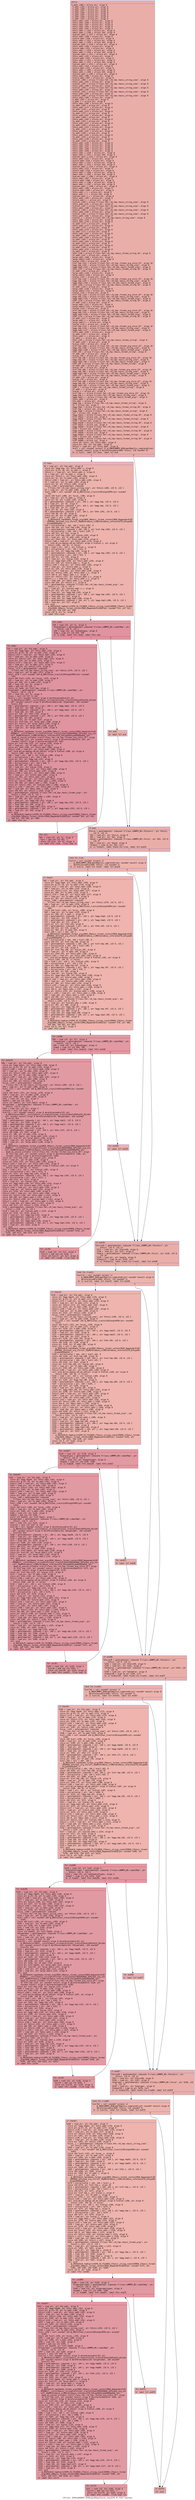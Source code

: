 digraph "CFG for '_ZN9LAMMPS_NS8LabelMap10write_dataEP8_IO_FILE' function" {
	label="CFG for '_ZN9LAMMPS_NS8LabelMap10write_dataEP8_IO_FILE' function";

	Node0x55bfca0dfd20 [shape=record,color="#3d50c3ff", style=filled, fillcolor="#d0473d70" fontname="Courier",label="{entry:\l|  %.addr.i360 = alloca ptr, align 8\l  %.addr.i359 = alloca ptr, align 8\l  %.addr.i358 = alloca ptr, align 8\l  %.addr.i357 = alloca ptr, align 8\l  %.addr.i356 = alloca ptr, align 8\l  %.addr.i355 = alloca ptr, align 8\l  %.addr.i354 = alloca ptr, align 8\l  %.addr.i353 = alloca ptr, align 8\l  %this.addr.i351 = alloca ptr, align 8\l  %this.addr.i349 = alloca ptr, align 8\l  %this.addr.i347 = alloca ptr, align 8\l  %this.addr.i345 = alloca ptr, align 8\l  %this.addr.i343 = alloca ptr, align 8\l  %this.addr.i.i335 = alloca ptr, align 8\l  %desc.addr.i.i336 = alloca i64, align 8\l  %values.addr.i.i337 = alloca ptr, align 8\l  %this.addr.i338 = alloca ptr, align 8\l  %store.addr.i339 = alloca ptr, align 8\l  %this.addr.i.i327 = alloca ptr, align 8\l  %desc.addr.i.i328 = alloca i64, align 8\l  %values.addr.i.i329 = alloca ptr, align 8\l  %this.addr.i330 = alloca ptr, align 8\l  %store.addr.i331 = alloca ptr, align 8\l  %this.addr.i.i319 = alloca ptr, align 8\l  %desc.addr.i.i320 = alloca i64, align 8\l  %values.addr.i.i321 = alloca ptr, align 8\l  %this.addr.i322 = alloca ptr, align 8\l  %store.addr.i323 = alloca ptr, align 8\l  %this.addr.i.i311 = alloca ptr, align 8\l  %desc.addr.i.i312 = alloca i64, align 8\l  %values.addr.i.i313 = alloca ptr, align 8\l  %this.addr.i314 = alloca ptr, align 8\l  %store.addr.i315 = alloca ptr, align 8\l  %this.addr.i.i303 = alloca ptr, align 8\l  %desc.addr.i.i304 = alloca i64, align 8\l  %values.addr.i.i305 = alloca ptr, align 8\l  %this.addr.i306 = alloca ptr, align 8\l  %store.addr.i307 = alloca ptr, align 8\l  %retval.i300 = alloca %\"class.fmt::v9_lmp::basic_string_view\", align 8\l  %this.addr.i301 = alloca ptr, align 8\l  %retval.i297 = alloca %\"class.fmt::v9_lmp::basic_string_view\", align 8\l  %this.addr.i298 = alloca ptr, align 8\l  %retval.i294 = alloca %\"class.fmt::v9_lmp::basic_string_view\", align 8\l  %this.addr.i295 = alloca ptr, align 8\l  %retval.i291 = alloca %\"class.fmt::v9_lmp::basic_string_view\", align 8\l  %this.addr.i292 = alloca ptr, align 8\l  %retval.i288 = alloca %\"class.fmt::v9_lmp::basic_string_view\", align 8\l  %this.addr.i289 = alloca ptr, align 8\l  %.addr.i287 = alloca ptr, align 8\l  %.addr.i = alloca ptr, align 8\l  %this.addr.i282 = alloca ptr, align 8\l  %s.addr.i283 = alloca ptr, align 8\l  %this.addr.i277 = alloca ptr, align 8\l  %s.addr.i278 = alloca ptr, align 8\l  %this.addr.i272 = alloca ptr, align 8\l  %s.addr.i273 = alloca ptr, align 8\l  %this.addr.i267 = alloca ptr, align 8\l  %s.addr.i268 = alloca ptr, align 8\l  %this.addr.i262 = alloca ptr, align 8\l  %s.addr.i263 = alloca ptr, align 8\l  %this.addr.i257 = alloca ptr, align 8\l  %s.addr.i258 = alloca ptr, align 8\l  %this.addr.i252 = alloca ptr, align 8\l  %s.addr.i253 = alloca ptr, align 8\l  %this.addr.i247 = alloca ptr, align 8\l  %s.addr.i248 = alloca ptr, align 8\l  %this.addr.i242 = alloca ptr, align 8\l  %s.addr.i243 = alloca ptr, align 8\l  %this.addr.i238 = alloca ptr, align 8\l  %s.addr.i239 = alloca ptr, align 8\l  %this.addr.i236 = alloca ptr, align 8\l  %this.addr.i234 = alloca ptr, align 8\l  %this.addr.i232 = alloca ptr, align 8\l  %this.addr.i230 = alloca ptr, align 8\l  %this.addr.i228 = alloca ptr, align 8\l  %this.addr.i.i220 = alloca ptr, align 8\l  %desc.addr.i.i221 = alloca i64, align 8\l  %values.addr.i.i222 = alloca ptr, align 8\l  %this.addr.i223 = alloca ptr, align 8\l  %store.addr.i224 = alloca ptr, align 8\l  %this.addr.i.i212 = alloca ptr, align 8\l  %desc.addr.i.i213 = alloca i64, align 8\l  %values.addr.i.i214 = alloca ptr, align 8\l  %this.addr.i215 = alloca ptr, align 8\l  %store.addr.i216 = alloca ptr, align 8\l  %this.addr.i.i204 = alloca ptr, align 8\l  %desc.addr.i.i205 = alloca i64, align 8\l  %values.addr.i.i206 = alloca ptr, align 8\l  %this.addr.i207 = alloca ptr, align 8\l  %store.addr.i208 = alloca ptr, align 8\l  %this.addr.i.i196 = alloca ptr, align 8\l  %desc.addr.i.i197 = alloca i64, align 8\l  %values.addr.i.i198 = alloca ptr, align 8\l  %this.addr.i199 = alloca ptr, align 8\l  %store.addr.i200 = alloca ptr, align 8\l  %this.addr.i.i = alloca ptr, align 8\l  %desc.addr.i.i = alloca i64, align 8\l  %values.addr.i.i = alloca ptr, align 8\l  %this.addr.i193 = alloca ptr, align 8\l  %store.addr.i = alloca ptr, align 8\l  %retval.i190 = alloca %\"class.fmt::v9_lmp::basic_string_view\", align 8\l  %this.addr.i191 = alloca ptr, align 8\l  %retval.i187 = alloca %\"class.fmt::v9_lmp::basic_string_view\", align 8\l  %this.addr.i188 = alloca ptr, align 8\l  %retval.i184 = alloca %\"class.fmt::v9_lmp::basic_string_view\", align 8\l  %this.addr.i185 = alloca ptr, align 8\l  %retval.i181 = alloca %\"class.fmt::v9_lmp::basic_string_view\", align 8\l  %this.addr.i182 = alloca ptr, align 8\l  %retval.i = alloca %\"class.fmt::v9_lmp::basic_string_view\", align 8\l  %this.addr.i179 = alloca ptr, align 8\l  %this.addr.i176 = alloca ptr, align 8\l  %s.addr.i177 = alloca ptr, align 8\l  %this.addr.i173 = alloca ptr, align 8\l  %s.addr.i174 = alloca ptr, align 8\l  %this.addr.i170 = alloca ptr, align 8\l  %s.addr.i171 = alloca ptr, align 8\l  %this.addr.i167 = alloca ptr, align 8\l  %s.addr.i168 = alloca ptr, align 8\l  %this.addr.i164 = alloca ptr, align 8\l  %s.addr.i165 = alloca ptr, align 8\l  %this.addr.i161 = alloca ptr, align 8\l  %s.addr.i162 = alloca ptr, align 8\l  %this.addr.i158 = alloca ptr, align 8\l  %s.addr.i159 = alloca ptr, align 8\l  %this.addr.i155 = alloca ptr, align 8\l  %s.addr.i156 = alloca ptr, align 8\l  %fmt.i146 = alloca %\"class.fmt::v9_lmp::basic_format_string.10\", align 8\l  %f.addr.i147 = alloca ptr, align 8\l  %args.addr.i148 = alloca ptr, align 8\l  %args.addr2.i149 = alloca ptr, align 8\l  %vargs.i150 = alloca ptr, align 8\l  %ref.tmp.i151 = alloca %\"class.fmt::v9_lmp::format_arg_store.25\", align 16\l  %agg.tmp.i152 = alloca %\"class.fmt::v9_lmp::basic_string_view\", align 8\l  %agg.tmp3.i153 = alloca %\"class.fmt::v9_lmp::basic_format_args\", align 8\l  %fmt.i137 = alloca %\"class.fmt::v9_lmp::basic_format_string.10\", align 8\l  %f.addr.i138 = alloca ptr, align 8\l  %args.addr.i139 = alloca ptr, align 8\l  %args.addr2.i140 = alloca ptr, align 8\l  %vargs.i141 = alloca ptr, align 8\l  %ref.tmp.i142 = alloca %\"class.fmt::v9_lmp::format_arg_store.25\", align 16\l  %agg.tmp.i143 = alloca %\"class.fmt::v9_lmp::basic_string_view\", align 8\l  %agg.tmp3.i144 = alloca %\"class.fmt::v9_lmp::basic_format_args\", align 8\l  %fmt.i128 = alloca %\"class.fmt::v9_lmp::basic_format_string.10\", align 8\l  %f.addr.i129 = alloca ptr, align 8\l  %args.addr.i130 = alloca ptr, align 8\l  %args.addr2.i131 = alloca ptr, align 8\l  %vargs.i132 = alloca ptr, align 8\l  %ref.tmp.i133 = alloca %\"class.fmt::v9_lmp::format_arg_store.25\", align 16\l  %agg.tmp.i134 = alloca %\"class.fmt::v9_lmp::basic_string_view\", align 8\l  %agg.tmp3.i135 = alloca %\"class.fmt::v9_lmp::basic_format_args\", align 8\l  %fmt.i119 = alloca %\"class.fmt::v9_lmp::basic_format_string.10\", align 8\l  %f.addr.i120 = alloca ptr, align 8\l  %args.addr.i121 = alloca ptr, align 8\l  %args.addr2.i122 = alloca ptr, align 8\l  %vargs.i123 = alloca ptr, align 8\l  %ref.tmp.i124 = alloca %\"class.fmt::v9_lmp::format_arg_store.25\", align 16\l  %agg.tmp.i125 = alloca %\"class.fmt::v9_lmp::basic_string_view\", align 8\l  %agg.tmp3.i126 = alloca %\"class.fmt::v9_lmp::basic_format_args\", align 8\l  %fmt.i112 = alloca %\"class.fmt::v9_lmp::basic_format_string.10\", align 8\l  %f.addr.i113 = alloca ptr, align 8\l  %args.addr.i = alloca ptr, align 8\l  %args.addr2.i = alloca ptr, align 8\l  %vargs.i114 = alloca ptr, align 8\l  %ref.tmp.i115 = alloca %\"class.fmt::v9_lmp::format_arg_store.25\", align 16\l  %agg.tmp.i116 = alloca %\"class.fmt::v9_lmp::basic_string_view\", align 8\l  %agg.tmp3.i117 = alloca %\"class.fmt::v9_lmp::basic_format_args\", align 8\l  %this.addr.i109 = alloca ptr, align 8\l  %s.addr.i110 = alloca ptr, align 8\l  %this.addr.i = alloca ptr, align 8\l  %s.addr.i = alloca ptr, align 8\l  %fmt.i101 = alloca %\"class.fmt::v9_lmp::basic_format_string\", align 8\l  %f.addr.i102 = alloca ptr, align 8\l  %vargs.i103 = alloca ptr, align 8\l  %ref.tmp.i104 = alloca %\"class.fmt::v9_lmp::format_arg_store.23\", align 16\l  %agg.tmp.i105 = alloca %\"class.fmt::v9_lmp::basic_string_view\", align 8\l  %agg.tmp3.i106 = alloca %\"class.fmt::v9_lmp::basic_format_args\", align 8\l  %fmt.i93 = alloca %\"class.fmt::v9_lmp::basic_format_string\", align 8\l  %f.addr.i94 = alloca ptr, align 8\l  %vargs.i95 = alloca ptr, align 8\l  %ref.tmp.i96 = alloca %\"class.fmt::v9_lmp::format_arg_store.23\", align 16\l  %agg.tmp.i97 = alloca %\"class.fmt::v9_lmp::basic_string_view\", align 8\l  %agg.tmp3.i98 = alloca %\"class.fmt::v9_lmp::basic_format_args\", align 8\l  %fmt.i85 = alloca %\"class.fmt::v9_lmp::basic_format_string\", align 8\l  %f.addr.i86 = alloca ptr, align 8\l  %vargs.i87 = alloca ptr, align 8\l  %ref.tmp.i88 = alloca %\"class.fmt::v9_lmp::format_arg_store.23\", align 16\l  %agg.tmp.i89 = alloca %\"class.fmt::v9_lmp::basic_string_view\", align 8\l  %agg.tmp3.i90 = alloca %\"class.fmt::v9_lmp::basic_format_args\", align 8\l  %fmt.i77 = alloca %\"class.fmt::v9_lmp::basic_format_string\", align 8\l  %f.addr.i78 = alloca ptr, align 8\l  %vargs.i79 = alloca ptr, align 8\l  %ref.tmp.i80 = alloca %\"class.fmt::v9_lmp::format_arg_store.23\", align 16\l  %agg.tmp.i81 = alloca %\"class.fmt::v9_lmp::basic_string_view\", align 8\l  %agg.tmp3.i82 = alloca %\"class.fmt::v9_lmp::basic_format_args\", align 8\l  %fmt.i = alloca %\"class.fmt::v9_lmp::basic_format_string\", align 8\l  %f.addr.i = alloca ptr, align 8\l  %vargs.i = alloca ptr, align 8\l  %ref.tmp.i = alloca %\"class.fmt::v9_lmp::format_arg_store.23\", align 16\l  %agg.tmp.i = alloca %\"class.fmt::v9_lmp::basic_string_view\", align 8\l  %agg.tmp3.i = alloca %\"class.fmt::v9_lmp::basic_format_args\", align 8\l  %this.addr = alloca ptr, align 8\l  %fp.addr = alloca ptr, align 8\l  %agg.tmp = alloca %\"class.fmt::v9_lmp::basic_format_string\", align 8\l  %i = alloca i32, align 4\l  %agg.tmp2 = alloca %\"class.fmt::v9_lmp::basic_format_string.10\", align 8\l  %ref.tmp = alloca i32, align 4\l  %agg.tmp6 = alloca %\"class.fmt::v9_lmp::basic_format_string\", align 8\l  %i7 = alloca i32, align 4\l  %agg.tmp11 = alloca %\"class.fmt::v9_lmp::basic_format_string.10\", align 8\l  %ref.tmp12 = alloca i32, align 4\l  %agg.tmp25 = alloca %\"class.fmt::v9_lmp::basic_format_string\", align 8\l  %i26 = alloca i32, align 4\l  %agg.tmp30 = alloca %\"class.fmt::v9_lmp::basic_format_string.10\", align 8\l  %ref.tmp31 = alloca i32, align 4\l  %agg.tmp44 = alloca %\"class.fmt::v9_lmp::basic_format_string\", align 8\l  %i45 = alloca i32, align 4\l  %agg.tmp49 = alloca %\"class.fmt::v9_lmp::basic_format_string.10\", align 8\l  %ref.tmp50 = alloca i32, align 4\l  %agg.tmp63 = alloca %\"class.fmt::v9_lmp::basic_format_string\", align 8\l  %i64 = alloca i32, align 4\l  %agg.tmp68 = alloca %\"class.fmt::v9_lmp::basic_format_string.10\", align 8\l  %ref.tmp69 = alloca i32, align 4\l  store ptr %this, ptr %this.addr, align 8\l  store ptr %fp, ptr %fp.addr, align 8\l  %this1 = load ptr, ptr %this.addr, align 8\l  %call = call noundef zeroext i1 @_ZNK9LAMMPS_NS8LabelMap11is_completeEi(ptr\l... noundef nonnull align 8 dereferenceable(648) %this1, i32 noundef 0)\l  br i1 %call, label %if.then, label %if.end\l|{<s0>T|<s1>F}}"];
	Node0x55bfca0dfd20:s0 -> Node0x55bfca0eb110[tooltip="entry -> if.then\nProbability 50.00%" ];
	Node0x55bfca0dfd20:s1 -> Node0x55bfca0eb160[tooltip="entry -> if.end\nProbability 50.00%" ];
	Node0x55bfca0eb110 [shape=record,color="#3d50c3ff", style=filled, fillcolor="#d6524470" fontname="Courier",label="{if.then:\l|  %0 = load ptr, ptr %fp.addr, align 8\l  store ptr %agg.tmp, ptr %this.addr.i, align 8\l  store ptr @.str.18, ptr %s.addr.i, align 8\l  %this1.i = load ptr, ptr %this.addr.i, align 8\l  %1 = load ptr, ptr %s.addr.i, align 8\l  store ptr %this1.i, ptr %this.addr.i282, align 8\l  store ptr %1, ptr %s.addr.i283, align 8\l  %this1.i284 = load ptr, ptr %this.addr.i282, align 8\l  %2 = load ptr, ptr %s.addr.i283, align 8\l  store ptr %2, ptr %this1.i284, align 8\l  %size_.i285 = getelementptr inbounds\l... %\"class.fmt::v9_lmp::basic_string_view\", ptr %this1.i284, i32 0, i32 1\l  %3 = load ptr, ptr %s.addr.i283, align 8\l  %call.i286 = call noundef i64 @_ZNSt11char_traitsIcE6lengthEPKc(ptr noundef\l... %3)\l  store i64 %call.i286, ptr %size_.i285, align 8\l  %4 = load ptr, ptr %s.addr.i, align 8\l  store ptr %4, ptr %.addr.i287, align 8\l  %5 = getelementptr inbounds \{ ptr, i64 \}, ptr %agg.tmp, i32 0, i32 0\l  %6 = load ptr, ptr %5, align 8\l  %7 = getelementptr inbounds \{ ptr, i64 \}, ptr %agg.tmp, i32 0, i32 1\l  %8 = load i64, ptr %7, align 8\l  store ptr %6, ptr %fmt.i101, align 8\l  %9 = getelementptr inbounds \{ ptr, i64 \}, ptr %fmt.i101, i32 0, i32 1\l  store i64 %8, ptr %9, align 8\l  store ptr %0, ptr %f.addr.i102, align 8\l  %call.i107 = call \{ i64, i64 \}\l... @_ZN3fmt6v9_lmp16make_format_argsINS0_20basic_format_contextINS0_8appenderEcEE\l...JEEENS0_16format_arg_storeIT_JDpNSt9remove_cvINSt16remove_referenceIT0_E4typeEE\l...4typeEEEEDpOS9_()\l  %10 = extractvalue \{ i64, i64 \} %call.i107, 0\l  store i64 %10, ptr %ref.tmp.i104, align 16\l  %11 = getelementptr inbounds \{ i64, i64 \}, ptr %ref.tmp.i104, i32 0, i32 1\l  %12 = extractvalue \{ i64, i64 \} %call.i107, 1\l  store i64 %12, ptr %11, align 8\l  store ptr %ref.tmp.i104, ptr %vargs.i103, align 8\l  %13 = load ptr, ptr %f.addr.i102, align 8\l  store ptr %fmt.i101, ptr %this.addr.i179, align 8\l  %this1.i180 = load ptr, ptr %this.addr.i179, align 8\l  call void @llvm.memcpy.p0.p0.i64(ptr align 8 %retval.i, ptr align 8\l... %this1.i180, i64 16, i1 false)\l  %14 = load \{ ptr, i64 \}, ptr %retval.i, align 8\l  %15 = extractvalue \{ ptr, i64 \} %14, 0\l  store ptr %15, ptr %agg.tmp.i105, align 8\l  %16 = getelementptr inbounds \{ ptr, i64 \}, ptr %agg.tmp.i105, i32 0, i32 1\l  %17 = extractvalue \{ ptr, i64 \} %14, 1\l  store i64 %17, ptr %16, align 8\l  %18 = load ptr, ptr %vargs.i103, align 8\l  store ptr %agg.tmp3.i106, ptr %this.addr.i193, align 8\l  store ptr %18, ptr %store.addr.i, align 8\l  %this1.i194 = load ptr, ptr %this.addr.i193, align 8\l  %19 = load ptr, ptr %store.addr.i, align 8\l  store ptr %19, ptr %this.addr.i236, align 8\l  %this1.i237 = load ptr, ptr %this.addr.i236, align 8\l  store ptr %this1.i194, ptr %this.addr.i.i, align 8\l  store i64 0, ptr %desc.addr.i.i, align 8\l  store ptr %this1.i237, ptr %values.addr.i.i, align 8\l  %this1.i.i = load ptr, ptr %this.addr.i.i, align 8\l  %20 = load i64, ptr %desc.addr.i.i, align 8\l  store i64 %20, ptr %this1.i.i, align 8\l  %21 = getelementptr inbounds %\"class.fmt::v9_lmp::basic_format_args\", ptr\l... %this1.i.i, i32 0, i32 1\l  %22 = load ptr, ptr %values.addr.i.i, align 8\l  store ptr %22, ptr %21, align 8\l  %23 = load ptr, ptr %agg.tmp.i105, align 8\l  %24 = getelementptr inbounds \{ ptr, i64 \}, ptr %agg.tmp.i105, i32 0, i32 1\l  %25 = load i64, ptr %24, align 8\l  %26 = load i64, ptr %agg.tmp3.i106, align 8\l  %27 = getelementptr inbounds \{ i64, ptr \}, ptr %agg.tmp3.i106, i32 0, i32 1\l  %28 = load ptr, ptr %27, align 8\l  call void\l... @_ZN3fmt6v9_lmp6vprintEP8_IO_FILENS0_17basic_string_viewIcEENS0_17basic_format\l..._argsINS0_20basic_format_contextINS0_8appenderEcEEEE(ptr noundef %13, ptr %23,\l... i64 %25, i64 %26, ptr %28)\l  store i32 0, ptr %i, align 4\l  br label %for.cond\l}"];
	Node0x55bfca0eb110 -> Node0x55bfca0edd30[tooltip="if.then -> for.cond\nProbability 100.00%" ];
	Node0x55bfca0edd30 [shape=record,color="#b70d28ff", style=filled, fillcolor="#b70d2870" fontname="Courier",label="{for.cond:\l|  %29 = load i32, ptr %i, align 4\l  %natomtypes = getelementptr inbounds %\"class.LAMMPS_NS::LabelMap\", ptr\l... %this1, i32 0, i32 1\l  %30 = load i32, ptr %natomtypes, align 8\l  %cmp = icmp slt i32 %29, %30\l  br i1 %cmp, label %for.body, label %for.end\l|{<s0>T|<s1>F}}"];
	Node0x55bfca0edd30:s0 -> Node0x55bfca0edfe0[tooltip="for.cond -> for.body\nProbability 96.88%" ];
	Node0x55bfca0edd30:s1 -> Node0x55bfca0ee060[tooltip="for.cond -> for.end\nProbability 3.12%" ];
	Node0x55bfca0edfe0 [shape=record,color="#b70d28ff", style=filled, fillcolor="#b70d2870" fontname="Courier",label="{for.body:\l|  %31 = load ptr, ptr %fp.addr, align 8\l  store ptr %agg.tmp2, ptr %this.addr.i155, align 8\l  store ptr @.str.19, ptr %s.addr.i156, align 8\l  %this1.i157 = load ptr, ptr %this.addr.i155, align 8\l  %32 = load ptr, ptr %s.addr.i156, align 8\l  store ptr %this1.i157, ptr %this.addr.i272, align 8\l  store ptr %32, ptr %s.addr.i273, align 8\l  %this1.i274 = load ptr, ptr %this.addr.i272, align 8\l  %33 = load ptr, ptr %s.addr.i273, align 8\l  store ptr %33, ptr %this1.i274, align 8\l  %size_.i275 = getelementptr inbounds\l... %\"class.fmt::v9_lmp::basic_string_view\", ptr %this1.i274, i32 0, i32 1\l  %34 = load ptr, ptr %s.addr.i273, align 8\l  %call.i276 = call noundef i64 @_ZNSt11char_traitsIcE6lengthEPKc(ptr noundef\l... %34)\l  store i64 %call.i276, ptr %size_.i275, align 8\l  %35 = load ptr, ptr %s.addr.i156, align 8\l  store ptr %35, ptr %.addr.i357, align 8\l  %36 = load i32, ptr %i, align 4\l  %add = add nsw i32 %36, 1\l  store i32 %add, ptr %ref.tmp, align 4\l  %typelabel = getelementptr inbounds %\"class.LAMMPS_NS::LabelMap\", ptr\l... %this1, i32 0, i32 6\l  %37 = load i32, ptr %i, align 4\l  %conv = sext i32 %37 to i64\l  %call3 = call noundef nonnull align 8 dereferenceable(32) ptr\l... @_ZNSt6vectorINSt7__cxx1112basic_stringIcSt11char_traitsIcESaIcEEESaIS5_EEixEm\l...(ptr noundef nonnull align 8 dereferenceable(24) %typelabel, i64 noundef\l... %conv) #14\l  %38 = getelementptr inbounds \{ ptr, i64 \}, ptr %agg.tmp2, i32 0, i32 0\l  %39 = load ptr, ptr %38, align 8\l  %40 = getelementptr inbounds \{ ptr, i64 \}, ptr %agg.tmp2, i32 0, i32 1\l  %41 = load i64, ptr %40, align 8\l  store ptr %39, ptr %fmt.i146, align 8\l  %42 = getelementptr inbounds \{ ptr, i64 \}, ptr %fmt.i146, i32 0, i32 1\l  store i64 %41, ptr %42, align 8\l  store ptr %31, ptr %f.addr.i147, align 8\l  store ptr %ref.tmp, ptr %args.addr.i148, align 8\l  store ptr %call3, ptr %args.addr2.i149, align 8\l  %43 = load ptr, ptr %args.addr.i148, align 8\l  %44 = load ptr, ptr %args.addr2.i149, align 8\l  call void\l... @_ZN3fmt6v9_lmp16make_format_argsINS0_20basic_format_contextINS0_8appenderEcEE\l...JRiRNSt7__cxx1112basic_stringIcSt11char_traitsIcESaIcEEEEEENS0_16format_arg_sto\l...reIT_JDpNSt9remove_cvINSt16remove_referenceIT0_E4typeEE4typeEEEEDpOSH_(ptr\l... dead_on_unwind writable sret(%\"class.fmt::v9_lmp::format_arg_store.25\") align\l... 16 %ref.tmp.i151, ptr noundef nonnull align 4 dereferenceable(4) %43, ptr\l... noundef nonnull align 8 dereferenceable(32) %44)\l  store ptr %ref.tmp.i151, ptr %vargs.i150, align 8\l  %45 = load ptr, ptr %f.addr.i147, align 8\l  store ptr %fmt.i146, ptr %this.addr.i289, align 8\l  %this1.i290 = load ptr, ptr %this.addr.i289, align 8\l  call void @llvm.memcpy.p0.p0.i64(ptr align 8 %retval.i288, ptr align 8\l... %this1.i290, i64 16, i1 false)\l  %46 = load \{ ptr, i64 \}, ptr %retval.i288, align 8\l  %47 = extractvalue \{ ptr, i64 \} %46, 0\l  store ptr %47, ptr %agg.tmp.i152, align 8\l  %48 = getelementptr inbounds \{ ptr, i64 \}, ptr %agg.tmp.i152, i32 0, i32 1\l  %49 = extractvalue \{ ptr, i64 \} %46, 1\l  store i64 %49, ptr %48, align 8\l  %50 = load ptr, ptr %vargs.i150, align 8\l  store ptr %agg.tmp3.i153, ptr %this.addr.i306, align 8\l  store ptr %50, ptr %store.addr.i307, align 8\l  %this1.i308 = load ptr, ptr %this.addr.i306, align 8\l  %51 = load ptr, ptr %store.addr.i307, align 8\l  store ptr %51, ptr %this.addr.i351, align 8\l  %this1.i352 = load ptr, ptr %this.addr.i351, align 8\l  store ptr %this1.i308, ptr %this.addr.i.i303, align 8\l  store i64 209, ptr %desc.addr.i.i304, align 8\l  store ptr %this1.i352, ptr %values.addr.i.i305, align 8\l  %this1.i.i310 = load ptr, ptr %this.addr.i.i303, align 8\l  %52 = load i64, ptr %desc.addr.i.i304, align 8\l  store i64 %52, ptr %this1.i.i310, align 8\l  %53 = getelementptr inbounds %\"class.fmt::v9_lmp::basic_format_args\", ptr\l... %this1.i.i310, i32 0, i32 1\l  %54 = load ptr, ptr %values.addr.i.i305, align 8\l  store ptr %54, ptr %53, align 8\l  %55 = load ptr, ptr %agg.tmp.i152, align 8\l  %56 = getelementptr inbounds \{ ptr, i64 \}, ptr %agg.tmp.i152, i32 0, i32 1\l  %57 = load i64, ptr %56, align 8\l  %58 = load i64, ptr %agg.tmp3.i153, align 8\l  %59 = getelementptr inbounds \{ i64, ptr \}, ptr %agg.tmp3.i153, i32 0, i32 1\l  %60 = load ptr, ptr %59, align 8\l  call void\l... @_ZN3fmt6v9_lmp6vprintEP8_IO_FILENS0_17basic_string_viewIcEENS0_17basic_format\l..._argsINS0_20basic_format_contextINS0_8appenderEcEEEE(ptr noundef %45, ptr %55,\l... i64 %57, i64 %58, ptr %60)\l  br label %for.inc\l}"];
	Node0x55bfca0edfe0 -> Node0x55bfca0f1820[tooltip="for.body -> for.inc\nProbability 100.00%" ];
	Node0x55bfca0f1820 [shape=record,color="#b70d28ff", style=filled, fillcolor="#b70d2870" fontname="Courier",label="{for.inc:\l|  %61 = load i32, ptr %i, align 4\l  %inc = add nsw i32 %61, 1\l  store i32 %inc, ptr %i, align 4\l  br label %for.cond, !llvm.loop !6\l}"];
	Node0x55bfca0f1820 -> Node0x55bfca0edd30[tooltip="for.inc -> for.cond\nProbability 100.00%" ];
	Node0x55bfca0ee060 [shape=record,color="#3d50c3ff", style=filled, fillcolor="#d6524470" fontname="Courier",label="{for.end:\l|  br label %if.end\l}"];
	Node0x55bfca0ee060 -> Node0x55bfca0eb160[tooltip="for.end -> if.end\nProbability 100.00%" ];
	Node0x55bfca0eb160 [shape=record,color="#3d50c3ff", style=filled, fillcolor="#d0473d70" fontname="Courier",label="{if.end:\l|  %force = getelementptr inbounds %\"class.LAMMPS_NS::Pointers\", ptr %this1,\l... i32 0, i32 11\l  %62 = load ptr, ptr %force, align 8\l  %63 = load ptr, ptr %62, align 8\l  %bond = getelementptr inbounds %\"class.LAMMPS_NS::Force\", ptr %63, i32 0,\l... i32 27\l  %64 = load ptr, ptr %bond, align 8\l  %tobool = icmp ne ptr %64, null\l  br i1 %tobool, label %land.lhs.true, label %if.end19\l|{<s0>T|<s1>F}}"];
	Node0x55bfca0eb160:s0 -> Node0x55bfca01d040[tooltip="if.end -> land.lhs.true\nProbability 62.50%" ];
	Node0x55bfca0eb160:s1 -> Node0x55bfca01d090[tooltip="if.end -> if.end19\nProbability 37.50%" ];
	Node0x55bfca01d040 [shape=record,color="#3d50c3ff", style=filled, fillcolor="#d6524470" fontname="Courier",label="{land.lhs.true:\l|  %call4 = call noundef zeroext i1\l... @_ZNK9LAMMPS_NS8LabelMap11is_completeEi(ptr noundef nonnull align 8\l... dereferenceable(648) %this1, i32 noundef 1)\l  br i1 %call4, label %if.then5, label %if.end19\l|{<s0>T|<s1>F}}"];
	Node0x55bfca01d040:s0 -> Node0x55bfca01d370[tooltip="land.lhs.true -> if.then5\nProbability 50.00%" ];
	Node0x55bfca01d040:s1 -> Node0x55bfca01d090[tooltip="land.lhs.true -> if.end19\nProbability 50.00%" ];
	Node0x55bfca01d370 [shape=record,color="#3d50c3ff", style=filled, fillcolor="#d8564670" fontname="Courier",label="{if.then5:\l|  %65 = load ptr, ptr %fp.addr, align 8\l  store ptr %agg.tmp6, ptr %this.addr.i109, align 8\l  store ptr @.str.20, ptr %s.addr.i110, align 8\l  %this1.i111 = load ptr, ptr %this.addr.i109, align 8\l  %66 = load ptr, ptr %s.addr.i110, align 8\l  store ptr %this1.i111, ptr %this.addr.i277, align 8\l  store ptr %66, ptr %s.addr.i278, align 8\l  %this1.i279 = load ptr, ptr %this.addr.i277, align 8\l  %67 = load ptr, ptr %s.addr.i278, align 8\l  store ptr %67, ptr %this1.i279, align 8\l  %size_.i280 = getelementptr inbounds\l... %\"class.fmt::v9_lmp::basic_string_view\", ptr %this1.i279, i32 0, i32 1\l  %68 = load ptr, ptr %s.addr.i278, align 8\l  %call.i281 = call noundef i64 @_ZNSt11char_traitsIcE6lengthEPKc(ptr noundef\l... %68)\l  store i64 %call.i281, ptr %size_.i280, align 8\l  %69 = load ptr, ptr %s.addr.i110, align 8\l  store ptr %69, ptr %.addr.i, align 8\l  %70 = getelementptr inbounds \{ ptr, i64 \}, ptr %agg.tmp6, i32 0, i32 0\l  %71 = load ptr, ptr %70, align 8\l  %72 = getelementptr inbounds \{ ptr, i64 \}, ptr %agg.tmp6, i32 0, i32 1\l  %73 = load i64, ptr %72, align 8\l  store ptr %71, ptr %fmt.i93, align 8\l  %74 = getelementptr inbounds \{ ptr, i64 \}, ptr %fmt.i93, i32 0, i32 1\l  store i64 %73, ptr %74, align 8\l  store ptr %65, ptr %f.addr.i94, align 8\l  %call.i99 = call \{ i64, i64 \}\l... @_ZN3fmt6v9_lmp16make_format_argsINS0_20basic_format_contextINS0_8appenderEcEE\l...JEEENS0_16format_arg_storeIT_JDpNSt9remove_cvINSt16remove_referenceIT0_E4typeEE\l...4typeEEEEDpOS9_()\l  %75 = extractvalue \{ i64, i64 \} %call.i99, 0\l  store i64 %75, ptr %ref.tmp.i96, align 16\l  %76 = getelementptr inbounds \{ i64, i64 \}, ptr %ref.tmp.i96, i32 0, i32 1\l  %77 = extractvalue \{ i64, i64 \} %call.i99, 1\l  store i64 %77, ptr %76, align 8\l  store ptr %ref.tmp.i96, ptr %vargs.i95, align 8\l  %78 = load ptr, ptr %f.addr.i94, align 8\l  store ptr %fmt.i93, ptr %this.addr.i182, align 8\l  %this1.i183 = load ptr, ptr %this.addr.i182, align 8\l  call void @llvm.memcpy.p0.p0.i64(ptr align 8 %retval.i181, ptr align 8\l... %this1.i183, i64 16, i1 false)\l  %79 = load \{ ptr, i64 \}, ptr %retval.i181, align 8\l  %80 = extractvalue \{ ptr, i64 \} %79, 0\l  store ptr %80, ptr %agg.tmp.i97, align 8\l  %81 = getelementptr inbounds \{ ptr, i64 \}, ptr %agg.tmp.i97, i32 0, i32 1\l  %82 = extractvalue \{ ptr, i64 \} %79, 1\l  store i64 %82, ptr %81, align 8\l  %83 = load ptr, ptr %vargs.i95, align 8\l  store ptr %agg.tmp3.i98, ptr %this.addr.i199, align 8\l  store ptr %83, ptr %store.addr.i200, align 8\l  %this1.i201 = load ptr, ptr %this.addr.i199, align 8\l  %84 = load ptr, ptr %store.addr.i200, align 8\l  store ptr %84, ptr %this.addr.i234, align 8\l  %this1.i235 = load ptr, ptr %this.addr.i234, align 8\l  store ptr %this1.i201, ptr %this.addr.i.i196, align 8\l  store i64 0, ptr %desc.addr.i.i197, align 8\l  store ptr %this1.i235, ptr %values.addr.i.i198, align 8\l  %this1.i.i203 = load ptr, ptr %this.addr.i.i196, align 8\l  %85 = load i64, ptr %desc.addr.i.i197, align 8\l  store i64 %85, ptr %this1.i.i203, align 8\l  %86 = getelementptr inbounds %\"class.fmt::v9_lmp::basic_format_args\", ptr\l... %this1.i.i203, i32 0, i32 1\l  %87 = load ptr, ptr %values.addr.i.i198, align 8\l  store ptr %87, ptr %86, align 8\l  %88 = load ptr, ptr %agg.tmp.i97, align 8\l  %89 = getelementptr inbounds \{ ptr, i64 \}, ptr %agg.tmp.i97, i32 0, i32 1\l  %90 = load i64, ptr %89, align 8\l  %91 = load i64, ptr %agg.tmp3.i98, align 8\l  %92 = getelementptr inbounds \{ i64, ptr \}, ptr %agg.tmp3.i98, i32 0, i32 1\l  %93 = load ptr, ptr %92, align 8\l  call void\l... @_ZN3fmt6v9_lmp6vprintEP8_IO_FILENS0_17basic_string_viewIcEENS0_17basic_format\l..._argsINS0_20basic_format_contextINS0_8appenderEcEEEE(ptr noundef %78, ptr %88,\l... i64 %90, i64 %91, ptr %93)\l  store i32 0, ptr %i7, align 4\l  br label %for.cond8\l}"];
	Node0x55bfca01d370 -> Node0x55bfca0f5540[tooltip="if.then5 -> for.cond8\nProbability 100.00%" ];
	Node0x55bfca0f5540 [shape=record,color="#b70d28ff", style=filled, fillcolor="#bb1b2c70" fontname="Courier",label="{for.cond8:\l|  %94 = load i32, ptr %i7, align 4\l  %nbondtypes = getelementptr inbounds %\"class.LAMMPS_NS::LabelMap\", ptr\l... %this1, i32 0, i32 2\l  %95 = load i32, ptr %nbondtypes, align 4\l  %cmp9 = icmp slt i32 %94, %95\l  br i1 %cmp9, label %for.body10, label %for.end18\l|{<s0>T|<s1>F}}"];
	Node0x55bfca0f5540:s0 -> Node0x55bfca0efda0[tooltip="for.cond8 -> for.body10\nProbability 96.88%" ];
	Node0x55bfca0f5540:s1 -> Node0x55bfca0efe20[tooltip="for.cond8 -> for.end18\nProbability 3.12%" ];
	Node0x55bfca0efda0 [shape=record,color="#b70d28ff", style=filled, fillcolor="#bb1b2c70" fontname="Courier",label="{for.body10:\l|  %96 = load ptr, ptr %fp.addr, align 8\l  store ptr %agg.tmp11, ptr %this.addr.i158, align 8\l  store ptr @.str.19, ptr %s.addr.i159, align 8\l  %this1.i160 = load ptr, ptr %this.addr.i158, align 8\l  %97 = load ptr, ptr %s.addr.i159, align 8\l  store ptr %this1.i160, ptr %this.addr.i267, align 8\l  store ptr %97, ptr %s.addr.i268, align 8\l  %this1.i269 = load ptr, ptr %this.addr.i267, align 8\l  %98 = load ptr, ptr %s.addr.i268, align 8\l  store ptr %98, ptr %this1.i269, align 8\l  %size_.i270 = getelementptr inbounds\l... %\"class.fmt::v9_lmp::basic_string_view\", ptr %this1.i269, i32 0, i32 1\l  %99 = load ptr, ptr %s.addr.i268, align 8\l  %call.i271 = call noundef i64 @_ZNSt11char_traitsIcE6lengthEPKc(ptr noundef\l... %99)\l  store i64 %call.i271, ptr %size_.i270, align 8\l  %100 = load ptr, ptr %s.addr.i159, align 8\l  store ptr %100, ptr %.addr.i356, align 8\l  %101 = load i32, ptr %i7, align 4\l  %add13 = add nsw i32 %101, 1\l  store i32 %add13, ptr %ref.tmp12, align 4\l  %btypelabel = getelementptr inbounds %\"class.LAMMPS_NS::LabelMap\", ptr\l... %this1, i32 0, i32 7\l  %102 = load i32, ptr %i7, align 4\l  %conv14 = sext i32 %102 to i64\l  %call15 = call noundef nonnull align 8 dereferenceable(32) ptr\l... @_ZNSt6vectorINSt7__cxx1112basic_stringIcSt11char_traitsIcESaIcEEESaIS5_EEixEm\l...(ptr noundef nonnull align 8 dereferenceable(24) %btypelabel, i64 noundef\l... %conv14) #14\l  %103 = getelementptr inbounds \{ ptr, i64 \}, ptr %agg.tmp11, i32 0, i32 0\l  %104 = load ptr, ptr %103, align 8\l  %105 = getelementptr inbounds \{ ptr, i64 \}, ptr %agg.tmp11, i32 0, i32 1\l  %106 = load i64, ptr %105, align 8\l  store ptr %104, ptr %fmt.i137, align 8\l  %107 = getelementptr inbounds \{ ptr, i64 \}, ptr %fmt.i137, i32 0, i32 1\l  store i64 %106, ptr %107, align 8\l  store ptr %96, ptr %f.addr.i138, align 8\l  store ptr %ref.tmp12, ptr %args.addr.i139, align 8\l  store ptr %call15, ptr %args.addr2.i140, align 8\l  %108 = load ptr, ptr %args.addr.i139, align 8\l  %109 = load ptr, ptr %args.addr2.i140, align 8\l  call void\l... @_ZN3fmt6v9_lmp16make_format_argsINS0_20basic_format_contextINS0_8appenderEcEE\l...JRiRNSt7__cxx1112basic_stringIcSt11char_traitsIcESaIcEEEEEENS0_16format_arg_sto\l...reIT_JDpNSt9remove_cvINSt16remove_referenceIT0_E4typeEE4typeEEEEDpOSH_(ptr\l... dead_on_unwind writable sret(%\"class.fmt::v9_lmp::format_arg_store.25\") align\l... 16 %ref.tmp.i142, ptr noundef nonnull align 4 dereferenceable(4) %108, ptr\l... noundef nonnull align 8 dereferenceable(32) %109)\l  store ptr %ref.tmp.i142, ptr %vargs.i141, align 8\l  %110 = load ptr, ptr %f.addr.i138, align 8\l  store ptr %fmt.i137, ptr %this.addr.i292, align 8\l  %this1.i293 = load ptr, ptr %this.addr.i292, align 8\l  call void @llvm.memcpy.p0.p0.i64(ptr align 8 %retval.i291, ptr align 8\l... %this1.i293, i64 16, i1 false)\l  %111 = load \{ ptr, i64 \}, ptr %retval.i291, align 8\l  %112 = extractvalue \{ ptr, i64 \} %111, 0\l  store ptr %112, ptr %agg.tmp.i143, align 8\l  %113 = getelementptr inbounds \{ ptr, i64 \}, ptr %agg.tmp.i143, i32 0, i32 1\l  %114 = extractvalue \{ ptr, i64 \} %111, 1\l  store i64 %114, ptr %113, align 8\l  %115 = load ptr, ptr %vargs.i141, align 8\l  store ptr %agg.tmp3.i144, ptr %this.addr.i314, align 8\l  store ptr %115, ptr %store.addr.i315, align 8\l  %this1.i316 = load ptr, ptr %this.addr.i314, align 8\l  %116 = load ptr, ptr %store.addr.i315, align 8\l  store ptr %116, ptr %this.addr.i349, align 8\l  %this1.i350 = load ptr, ptr %this.addr.i349, align 8\l  store ptr %this1.i316, ptr %this.addr.i.i311, align 8\l  store i64 209, ptr %desc.addr.i.i312, align 8\l  store ptr %this1.i350, ptr %values.addr.i.i313, align 8\l  %this1.i.i318 = load ptr, ptr %this.addr.i.i311, align 8\l  %117 = load i64, ptr %desc.addr.i.i312, align 8\l  store i64 %117, ptr %this1.i.i318, align 8\l  %118 = getelementptr inbounds %\"class.fmt::v9_lmp::basic_format_args\", ptr\l... %this1.i.i318, i32 0, i32 1\l  %119 = load ptr, ptr %values.addr.i.i313, align 8\l  store ptr %119, ptr %118, align 8\l  %120 = load ptr, ptr %agg.tmp.i143, align 8\l  %121 = getelementptr inbounds \{ ptr, i64 \}, ptr %agg.tmp.i143, i32 0, i32 1\l  %122 = load i64, ptr %121, align 8\l  %123 = load i64, ptr %agg.tmp3.i144, align 8\l  %124 = getelementptr inbounds \{ i64, ptr \}, ptr %agg.tmp3.i144, i32 0, i32 1\l  %125 = load ptr, ptr %124, align 8\l  call void\l... @_ZN3fmt6v9_lmp6vprintEP8_IO_FILENS0_17basic_string_viewIcEENS0_17basic_format\l..._argsINS0_20basic_format_contextINS0_8appenderEcEEEE(ptr noundef %110, ptr\l... %120, i64 %122, i64 %123, ptr %125)\l  br label %for.inc16\l}"];
	Node0x55bfca0efda0 -> Node0x55bfca0f8fc0[tooltip="for.body10 -> for.inc16\nProbability 100.00%" ];
	Node0x55bfca0f8fc0 [shape=record,color="#b70d28ff", style=filled, fillcolor="#bb1b2c70" fontname="Courier",label="{for.inc16:\l|  %126 = load i32, ptr %i7, align 4\l  %inc17 = add nsw i32 %126, 1\l  store i32 %inc17, ptr %i7, align 4\l  br label %for.cond8, !llvm.loop !8\l}"];
	Node0x55bfca0f8fc0 -> Node0x55bfca0f5540[tooltip="for.inc16 -> for.cond8\nProbability 100.00%" ];
	Node0x55bfca0efe20 [shape=record,color="#3d50c3ff", style=filled, fillcolor="#d8564670" fontname="Courier",label="{for.end18:\l|  br label %if.end19\l}"];
	Node0x55bfca0efe20 -> Node0x55bfca01d090[tooltip="for.end18 -> if.end19\nProbability 100.00%" ];
	Node0x55bfca01d090 [shape=record,color="#3d50c3ff", style=filled, fillcolor="#d0473d70" fontname="Courier",label="{if.end19:\l|  %force20 = getelementptr inbounds %\"class.LAMMPS_NS::Pointers\", ptr\l... %this1, i32 0, i32 11\l  %127 = load ptr, ptr %force20, align 8\l  %128 = load ptr, ptr %127, align 8\l  %angle = getelementptr inbounds %\"class.LAMMPS_NS::Force\", ptr %128, i32 0,\l... i32 29\l  %129 = load ptr, ptr %angle, align 8\l  %tobool21 = icmp ne ptr %129, null\l  br i1 %tobool21, label %land.lhs.true22, label %if.end38\l|{<s0>T|<s1>F}}"];
	Node0x55bfca01d090:s0 -> Node0x55bfca0f9720[tooltip="if.end19 -> land.lhs.true22\nProbability 62.50%" ];
	Node0x55bfca01d090:s1 -> Node0x55bfca0f97a0[tooltip="if.end19 -> if.end38\nProbability 37.50%" ];
	Node0x55bfca0f9720 [shape=record,color="#3d50c3ff", style=filled, fillcolor="#d6524470" fontname="Courier",label="{land.lhs.true22:\l|  %call23 = call noundef zeroext i1\l... @_ZNK9LAMMPS_NS8LabelMap11is_completeEi(ptr noundef nonnull align 8\l... dereferenceable(648) %this1, i32 noundef 2)\l  br i1 %call23, label %if.then24, label %if.end38\l|{<s0>T|<s1>F}}"];
	Node0x55bfca0f9720:s0 -> Node0x55bfca0f9a80[tooltip="land.lhs.true22 -> if.then24\nProbability 50.00%" ];
	Node0x55bfca0f9720:s1 -> Node0x55bfca0f97a0[tooltip="land.lhs.true22 -> if.end38\nProbability 50.00%" ];
	Node0x55bfca0f9a80 [shape=record,color="#3d50c3ff", style=filled, fillcolor="#d8564670" fontname="Courier",label="{if.then24:\l|  %130 = load ptr, ptr %fp.addr, align 8\l  store ptr %agg.tmp25, ptr %this.addr.i170, align 8\l  store ptr @.str.21, ptr %s.addr.i171, align 8\l  %this1.i172 = load ptr, ptr %this.addr.i170, align 8\l  %131 = load ptr, ptr %s.addr.i171, align 8\l  store ptr %this1.i172, ptr %this.addr.i247, align 8\l  store ptr %131, ptr %s.addr.i248, align 8\l  %this1.i249 = load ptr, ptr %this.addr.i247, align 8\l  %132 = load ptr, ptr %s.addr.i248, align 8\l  store ptr %132, ptr %this1.i249, align 8\l  %size_.i250 = getelementptr inbounds\l... %\"class.fmt::v9_lmp::basic_string_view\", ptr %this1.i249, i32 0, i32 1\l  %133 = load ptr, ptr %s.addr.i248, align 8\l  %call.i251 = call noundef i64 @_ZNSt11char_traitsIcE6lengthEPKc(ptr noundef\l... %133)\l  store i64 %call.i251, ptr %size_.i250, align 8\l  %134 = load ptr, ptr %s.addr.i171, align 8\l  store ptr %134, ptr %.addr.i358, align 8\l  %135 = getelementptr inbounds \{ ptr, i64 \}, ptr %agg.tmp25, i32 0, i32 0\l  %136 = load ptr, ptr %135, align 8\l  %137 = getelementptr inbounds \{ ptr, i64 \}, ptr %agg.tmp25, i32 0, i32 1\l  %138 = load i64, ptr %137, align 8\l  store ptr %136, ptr %fmt.i85, align 8\l  %139 = getelementptr inbounds \{ ptr, i64 \}, ptr %fmt.i85, i32 0, i32 1\l  store i64 %138, ptr %139, align 8\l  store ptr %130, ptr %f.addr.i86, align 8\l  %call.i91 = call \{ i64, i64 \}\l... @_ZN3fmt6v9_lmp16make_format_argsINS0_20basic_format_contextINS0_8appenderEcEE\l...JEEENS0_16format_arg_storeIT_JDpNSt9remove_cvINSt16remove_referenceIT0_E4typeEE\l...4typeEEEEDpOS9_()\l  %140 = extractvalue \{ i64, i64 \} %call.i91, 0\l  store i64 %140, ptr %ref.tmp.i88, align 16\l  %141 = getelementptr inbounds \{ i64, i64 \}, ptr %ref.tmp.i88, i32 0, i32 1\l  %142 = extractvalue \{ i64, i64 \} %call.i91, 1\l  store i64 %142, ptr %141, align 8\l  store ptr %ref.tmp.i88, ptr %vargs.i87, align 8\l  %143 = load ptr, ptr %f.addr.i86, align 8\l  store ptr %fmt.i85, ptr %this.addr.i185, align 8\l  %this1.i186 = load ptr, ptr %this.addr.i185, align 8\l  call void @llvm.memcpy.p0.p0.i64(ptr align 8 %retval.i184, ptr align 8\l... %this1.i186, i64 16, i1 false)\l  %144 = load \{ ptr, i64 \}, ptr %retval.i184, align 8\l  %145 = extractvalue \{ ptr, i64 \} %144, 0\l  store ptr %145, ptr %agg.tmp.i89, align 8\l  %146 = getelementptr inbounds \{ ptr, i64 \}, ptr %agg.tmp.i89, i32 0, i32 1\l  %147 = extractvalue \{ ptr, i64 \} %144, 1\l  store i64 %147, ptr %146, align 8\l  %148 = load ptr, ptr %vargs.i87, align 8\l  store ptr %agg.tmp3.i90, ptr %this.addr.i207, align 8\l  store ptr %148, ptr %store.addr.i208, align 8\l  %this1.i209 = load ptr, ptr %this.addr.i207, align 8\l  %149 = load ptr, ptr %store.addr.i208, align 8\l  store ptr %149, ptr %this.addr.i232, align 8\l  %this1.i233 = load ptr, ptr %this.addr.i232, align 8\l  store ptr %this1.i209, ptr %this.addr.i.i204, align 8\l  store i64 0, ptr %desc.addr.i.i205, align 8\l  store ptr %this1.i233, ptr %values.addr.i.i206, align 8\l  %this1.i.i211 = load ptr, ptr %this.addr.i.i204, align 8\l  %150 = load i64, ptr %desc.addr.i.i205, align 8\l  store i64 %150, ptr %this1.i.i211, align 8\l  %151 = getelementptr inbounds %\"class.fmt::v9_lmp::basic_format_args\", ptr\l... %this1.i.i211, i32 0, i32 1\l  %152 = load ptr, ptr %values.addr.i.i206, align 8\l  store ptr %152, ptr %151, align 8\l  %153 = load ptr, ptr %agg.tmp.i89, align 8\l  %154 = getelementptr inbounds \{ ptr, i64 \}, ptr %agg.tmp.i89, i32 0, i32 1\l  %155 = load i64, ptr %154, align 8\l  %156 = load i64, ptr %agg.tmp3.i90, align 8\l  %157 = getelementptr inbounds \{ i64, ptr \}, ptr %agg.tmp3.i90, i32 0, i32 1\l  %158 = load ptr, ptr %157, align 8\l  call void\l... @_ZN3fmt6v9_lmp6vprintEP8_IO_FILENS0_17basic_string_viewIcEENS0_17basic_format\l..._argsINS0_20basic_format_contextINS0_8appenderEcEEEE(ptr noundef %143, ptr\l... %153, i64 %155, i64 %156, ptr %158)\l  store i32 0, ptr %i26, align 4\l  br label %for.cond27\l}"];
	Node0x55bfca0f9a80 -> Node0x55bfca0fc740[tooltip="if.then24 -> for.cond27\nProbability 100.00%" ];
	Node0x55bfca0fc740 [shape=record,color="#b70d28ff", style=filled, fillcolor="#bb1b2c70" fontname="Courier",label="{for.cond27:\l|  %159 = load i32, ptr %i26, align 4\l  %nangletypes = getelementptr inbounds %\"class.LAMMPS_NS::LabelMap\", ptr\l... %this1, i32 0, i32 3\l  %160 = load i32, ptr %nangletypes, align 8\l  %cmp28 = icmp slt i32 %159, %160\l  br i1 %cmp28, label %for.body29, label %for.end37\l|{<s0>T|<s1>F}}"];
	Node0x55bfca0fc740:s0 -> Node0x55bfca0fc9c0[tooltip="for.cond27 -> for.body29\nProbability 96.88%" ];
	Node0x55bfca0fc740:s1 -> Node0x55bfca0fca40[tooltip="for.cond27 -> for.end37\nProbability 3.12%" ];
	Node0x55bfca0fc9c0 [shape=record,color="#b70d28ff", style=filled, fillcolor="#bb1b2c70" fontname="Courier",label="{for.body29:\l|  %161 = load ptr, ptr %fp.addr, align 8\l  store ptr %agg.tmp30, ptr %this.addr.i161, align 8\l  store ptr @.str.19, ptr %s.addr.i162, align 8\l  %this1.i163 = load ptr, ptr %this.addr.i161, align 8\l  %162 = load ptr, ptr %s.addr.i162, align 8\l  store ptr %this1.i163, ptr %this.addr.i262, align 8\l  store ptr %162, ptr %s.addr.i263, align 8\l  %this1.i264 = load ptr, ptr %this.addr.i262, align 8\l  %163 = load ptr, ptr %s.addr.i263, align 8\l  store ptr %163, ptr %this1.i264, align 8\l  %size_.i265 = getelementptr inbounds\l... %\"class.fmt::v9_lmp::basic_string_view\", ptr %this1.i264, i32 0, i32 1\l  %164 = load ptr, ptr %s.addr.i263, align 8\l  %call.i266 = call noundef i64 @_ZNSt11char_traitsIcE6lengthEPKc(ptr noundef\l... %164)\l  store i64 %call.i266, ptr %size_.i265, align 8\l  %165 = load ptr, ptr %s.addr.i162, align 8\l  store ptr %165, ptr %.addr.i355, align 8\l  %166 = load i32, ptr %i26, align 4\l  %add32 = add nsw i32 %166, 1\l  store i32 %add32, ptr %ref.tmp31, align 4\l  %atypelabel = getelementptr inbounds %\"class.LAMMPS_NS::LabelMap\", ptr\l... %this1, i32 0, i32 8\l  %167 = load i32, ptr %i26, align 4\l  %conv33 = sext i32 %167 to i64\l  %call34 = call noundef nonnull align 8 dereferenceable(32) ptr\l... @_ZNSt6vectorINSt7__cxx1112basic_stringIcSt11char_traitsIcESaIcEEESaIS5_EEixEm\l...(ptr noundef nonnull align 8 dereferenceable(24) %atypelabel, i64 noundef\l... %conv33) #14\l  %168 = getelementptr inbounds \{ ptr, i64 \}, ptr %agg.tmp30, i32 0, i32 0\l  %169 = load ptr, ptr %168, align 8\l  %170 = getelementptr inbounds \{ ptr, i64 \}, ptr %agg.tmp30, i32 0, i32 1\l  %171 = load i64, ptr %170, align 8\l  store ptr %169, ptr %fmt.i128, align 8\l  %172 = getelementptr inbounds \{ ptr, i64 \}, ptr %fmt.i128, i32 0, i32 1\l  store i64 %171, ptr %172, align 8\l  store ptr %161, ptr %f.addr.i129, align 8\l  store ptr %ref.tmp31, ptr %args.addr.i130, align 8\l  store ptr %call34, ptr %args.addr2.i131, align 8\l  %173 = load ptr, ptr %args.addr.i130, align 8\l  %174 = load ptr, ptr %args.addr2.i131, align 8\l  call void\l... @_ZN3fmt6v9_lmp16make_format_argsINS0_20basic_format_contextINS0_8appenderEcEE\l...JRiRNSt7__cxx1112basic_stringIcSt11char_traitsIcESaIcEEEEEENS0_16format_arg_sto\l...reIT_JDpNSt9remove_cvINSt16remove_referenceIT0_E4typeEE4typeEEEEDpOSH_(ptr\l... dead_on_unwind writable sret(%\"class.fmt::v9_lmp::format_arg_store.25\") align\l... 16 %ref.tmp.i133, ptr noundef nonnull align 4 dereferenceable(4) %173, ptr\l... noundef nonnull align 8 dereferenceable(32) %174)\l  store ptr %ref.tmp.i133, ptr %vargs.i132, align 8\l  %175 = load ptr, ptr %f.addr.i129, align 8\l  store ptr %fmt.i128, ptr %this.addr.i295, align 8\l  %this1.i296 = load ptr, ptr %this.addr.i295, align 8\l  call void @llvm.memcpy.p0.p0.i64(ptr align 8 %retval.i294, ptr align 8\l... %this1.i296, i64 16, i1 false)\l  %176 = load \{ ptr, i64 \}, ptr %retval.i294, align 8\l  %177 = extractvalue \{ ptr, i64 \} %176, 0\l  store ptr %177, ptr %agg.tmp.i134, align 8\l  %178 = getelementptr inbounds \{ ptr, i64 \}, ptr %agg.tmp.i134, i32 0, i32 1\l  %179 = extractvalue \{ ptr, i64 \} %176, 1\l  store i64 %179, ptr %178, align 8\l  %180 = load ptr, ptr %vargs.i132, align 8\l  store ptr %agg.tmp3.i135, ptr %this.addr.i322, align 8\l  store ptr %180, ptr %store.addr.i323, align 8\l  %this1.i324 = load ptr, ptr %this.addr.i322, align 8\l  %181 = load ptr, ptr %store.addr.i323, align 8\l  store ptr %181, ptr %this.addr.i347, align 8\l  %this1.i348 = load ptr, ptr %this.addr.i347, align 8\l  store ptr %this1.i324, ptr %this.addr.i.i319, align 8\l  store i64 209, ptr %desc.addr.i.i320, align 8\l  store ptr %this1.i348, ptr %values.addr.i.i321, align 8\l  %this1.i.i326 = load ptr, ptr %this.addr.i.i319, align 8\l  %182 = load i64, ptr %desc.addr.i.i320, align 8\l  store i64 %182, ptr %this1.i.i326, align 8\l  %183 = getelementptr inbounds %\"class.fmt::v9_lmp::basic_format_args\", ptr\l... %this1.i.i326, i32 0, i32 1\l  %184 = load ptr, ptr %values.addr.i.i321, align 8\l  store ptr %184, ptr %183, align 8\l  %185 = load ptr, ptr %agg.tmp.i134, align 8\l  %186 = getelementptr inbounds \{ ptr, i64 \}, ptr %agg.tmp.i134, i32 0, i32 1\l  %187 = load i64, ptr %186, align 8\l  %188 = load i64, ptr %agg.tmp3.i135, align 8\l  %189 = getelementptr inbounds \{ i64, ptr \}, ptr %agg.tmp3.i135, i32 0, i32 1\l  %190 = load ptr, ptr %189, align 8\l  call void\l... @_ZN3fmt6v9_lmp6vprintEP8_IO_FILENS0_17basic_string_viewIcEENS0_17basic_format\l..._argsINS0_20basic_format_contextINS0_8appenderEcEEEE(ptr noundef %175, ptr\l... %185, i64 %187, i64 %188, ptr %190)\l  br label %for.inc35\l}"];
	Node0x55bfca0fc9c0 -> Node0x55bfca0ff9c0[tooltip="for.body29 -> for.inc35\nProbability 100.00%" ];
	Node0x55bfca0ff9c0 [shape=record,color="#b70d28ff", style=filled, fillcolor="#bb1b2c70" fontname="Courier",label="{for.inc35:\l|  %191 = load i32, ptr %i26, align 4\l  %inc36 = add nsw i32 %191, 1\l  store i32 %inc36, ptr %i26, align 4\l  br label %for.cond27, !llvm.loop !9\l}"];
	Node0x55bfca0ff9c0 -> Node0x55bfca0fc740[tooltip="for.inc35 -> for.cond27\nProbability 100.00%" ];
	Node0x55bfca0fca40 [shape=record,color="#3d50c3ff", style=filled, fillcolor="#d8564670" fontname="Courier",label="{for.end37:\l|  br label %if.end38\l}"];
	Node0x55bfca0fca40 -> Node0x55bfca0f97a0[tooltip="for.end37 -> if.end38\nProbability 100.00%" ];
	Node0x55bfca0f97a0 [shape=record,color="#3d50c3ff", style=filled, fillcolor="#d0473d70" fontname="Courier",label="{if.end38:\l|  %force39 = getelementptr inbounds %\"class.LAMMPS_NS::Pointers\", ptr\l... %this1, i32 0, i32 11\l  %192 = load ptr, ptr %force39, align 8\l  %193 = load ptr, ptr %192, align 8\l  %dihedral = getelementptr inbounds %\"class.LAMMPS_NS::Force\", ptr %193, i32\l... 0, i32 31\l  %194 = load ptr, ptr %dihedral, align 8\l  %tobool40 = icmp ne ptr %194, null\l  br i1 %tobool40, label %land.lhs.true41, label %if.end57\l|{<s0>T|<s1>F}}"];
	Node0x55bfca0f97a0:s0 -> Node0x55bfca0f5df0[tooltip="if.end38 -> land.lhs.true41\nProbability 62.50%" ];
	Node0x55bfca0f97a0:s1 -> Node0x55bfca0f5e70[tooltip="if.end38 -> if.end57\nProbability 37.50%" ];
	Node0x55bfca0f5df0 [shape=record,color="#3d50c3ff", style=filled, fillcolor="#d6524470" fontname="Courier",label="{land.lhs.true41:\l|  %call42 = call noundef zeroext i1\l... @_ZNK9LAMMPS_NS8LabelMap11is_completeEi(ptr noundef nonnull align 8\l... dereferenceable(648) %this1, i32 noundef 3)\l  br i1 %call42, label %if.then43, label %if.end57\l|{<s0>T|<s1>F}}"];
	Node0x55bfca0f5df0:s0 -> Node0x55bfca0f6150[tooltip="land.lhs.true41 -> if.then43\nProbability 50.00%" ];
	Node0x55bfca0f5df0:s1 -> Node0x55bfca0f5e70[tooltip="land.lhs.true41 -> if.end57\nProbability 50.00%" ];
	Node0x55bfca0f6150 [shape=record,color="#3d50c3ff", style=filled, fillcolor="#d8564670" fontname="Courier",label="{if.then43:\l|  %195 = load ptr, ptr %fp.addr, align 8\l  store ptr %agg.tmp44, ptr %this.addr.i173, align 8\l  store ptr @.str.22, ptr %s.addr.i174, align 8\l  %this1.i175 = load ptr, ptr %this.addr.i173, align 8\l  %196 = load ptr, ptr %s.addr.i174, align 8\l  store ptr %this1.i175, ptr %this.addr.i242, align 8\l  store ptr %196, ptr %s.addr.i243, align 8\l  %this1.i244 = load ptr, ptr %this.addr.i242, align 8\l  %197 = load ptr, ptr %s.addr.i243, align 8\l  store ptr %197, ptr %this1.i244, align 8\l  %size_.i245 = getelementptr inbounds\l... %\"class.fmt::v9_lmp::basic_string_view\", ptr %this1.i244, i32 0, i32 1\l  %198 = load ptr, ptr %s.addr.i243, align 8\l  %call.i246 = call noundef i64 @_ZNSt11char_traitsIcE6lengthEPKc(ptr noundef\l... %198)\l  store i64 %call.i246, ptr %size_.i245, align 8\l  %199 = load ptr, ptr %s.addr.i174, align 8\l  store ptr %199, ptr %.addr.i360, align 8\l  %200 = getelementptr inbounds \{ ptr, i64 \}, ptr %agg.tmp44, i32 0, i32 0\l  %201 = load ptr, ptr %200, align 8\l  %202 = getelementptr inbounds \{ ptr, i64 \}, ptr %agg.tmp44, i32 0, i32 1\l  %203 = load i64, ptr %202, align 8\l  store ptr %201, ptr %fmt.i77, align 8\l  %204 = getelementptr inbounds \{ ptr, i64 \}, ptr %fmt.i77, i32 0, i32 1\l  store i64 %203, ptr %204, align 8\l  store ptr %195, ptr %f.addr.i78, align 8\l  %call.i83 = call \{ i64, i64 \}\l... @_ZN3fmt6v9_lmp16make_format_argsINS0_20basic_format_contextINS0_8appenderEcEE\l...JEEENS0_16format_arg_storeIT_JDpNSt9remove_cvINSt16remove_referenceIT0_E4typeEE\l...4typeEEEEDpOS9_()\l  %205 = extractvalue \{ i64, i64 \} %call.i83, 0\l  store i64 %205, ptr %ref.tmp.i80, align 16\l  %206 = getelementptr inbounds \{ i64, i64 \}, ptr %ref.tmp.i80, i32 0, i32 1\l  %207 = extractvalue \{ i64, i64 \} %call.i83, 1\l  store i64 %207, ptr %206, align 8\l  store ptr %ref.tmp.i80, ptr %vargs.i79, align 8\l  %208 = load ptr, ptr %f.addr.i78, align 8\l  store ptr %fmt.i77, ptr %this.addr.i188, align 8\l  %this1.i189 = load ptr, ptr %this.addr.i188, align 8\l  call void @llvm.memcpy.p0.p0.i64(ptr align 8 %retval.i187, ptr align 8\l... %this1.i189, i64 16, i1 false)\l  %209 = load \{ ptr, i64 \}, ptr %retval.i187, align 8\l  %210 = extractvalue \{ ptr, i64 \} %209, 0\l  store ptr %210, ptr %agg.tmp.i81, align 8\l  %211 = getelementptr inbounds \{ ptr, i64 \}, ptr %agg.tmp.i81, i32 0, i32 1\l  %212 = extractvalue \{ ptr, i64 \} %209, 1\l  store i64 %212, ptr %211, align 8\l  %213 = load ptr, ptr %vargs.i79, align 8\l  store ptr %agg.tmp3.i82, ptr %this.addr.i215, align 8\l  store ptr %213, ptr %store.addr.i216, align 8\l  %this1.i217 = load ptr, ptr %this.addr.i215, align 8\l  %214 = load ptr, ptr %store.addr.i216, align 8\l  store ptr %214, ptr %this.addr.i230, align 8\l  %this1.i231 = load ptr, ptr %this.addr.i230, align 8\l  store ptr %this1.i217, ptr %this.addr.i.i212, align 8\l  store i64 0, ptr %desc.addr.i.i213, align 8\l  store ptr %this1.i231, ptr %values.addr.i.i214, align 8\l  %this1.i.i219 = load ptr, ptr %this.addr.i.i212, align 8\l  %215 = load i64, ptr %desc.addr.i.i213, align 8\l  store i64 %215, ptr %this1.i.i219, align 8\l  %216 = getelementptr inbounds %\"class.fmt::v9_lmp::basic_format_args\", ptr\l... %this1.i.i219, i32 0, i32 1\l  %217 = load ptr, ptr %values.addr.i.i214, align 8\l  store ptr %217, ptr %216, align 8\l  %218 = load ptr, ptr %agg.tmp.i81, align 8\l  %219 = getelementptr inbounds \{ ptr, i64 \}, ptr %agg.tmp.i81, i32 0, i32 1\l  %220 = load i64, ptr %219, align 8\l  %221 = load i64, ptr %agg.tmp3.i82, align 8\l  %222 = getelementptr inbounds \{ i64, ptr \}, ptr %agg.tmp3.i82, i32 0, i32 1\l  %223 = load ptr, ptr %222, align 8\l  call void\l... @_ZN3fmt6v9_lmp6vprintEP8_IO_FILENS0_17basic_string_viewIcEENS0_17basic_format\l..._argsINS0_20basic_format_contextINS0_8appenderEcEEEE(ptr noundef %208, ptr\l... %218, i64 %220, i64 %221, ptr %223)\l  store i32 0, ptr %i45, align 4\l  br label %for.cond46\l}"];
	Node0x55bfca0f6150 -> Node0x55bfca104150[tooltip="if.then43 -> for.cond46\nProbability 100.00%" ];
	Node0x55bfca104150 [shape=record,color="#b70d28ff", style=filled, fillcolor="#bb1b2c70" fontname="Courier",label="{for.cond46:\l|  %224 = load i32, ptr %i45, align 4\l  %ndihedraltypes = getelementptr inbounds %\"class.LAMMPS_NS::LabelMap\", ptr\l... %this1, i32 0, i32 4\l  %225 = load i32, ptr %ndihedraltypes, align 4\l  %cmp47 = icmp slt i32 %224, %225\l  br i1 %cmp47, label %for.body48, label %for.end56\l|{<s0>T|<s1>F}}"];
	Node0x55bfca104150:s0 -> Node0x55bfca1043d0[tooltip="for.cond46 -> for.body48\nProbability 96.88%" ];
	Node0x55bfca104150:s1 -> Node0x55bfca104450[tooltip="for.cond46 -> for.end56\nProbability 3.12%" ];
	Node0x55bfca1043d0 [shape=record,color="#b70d28ff", style=filled, fillcolor="#bb1b2c70" fontname="Courier",label="{for.body48:\l|  %226 = load ptr, ptr %fp.addr, align 8\l  store ptr %agg.tmp49, ptr %this.addr.i164, align 8\l  store ptr @.str.19, ptr %s.addr.i165, align 8\l  %this1.i166 = load ptr, ptr %this.addr.i164, align 8\l  %227 = load ptr, ptr %s.addr.i165, align 8\l  store ptr %this1.i166, ptr %this.addr.i257, align 8\l  store ptr %227, ptr %s.addr.i258, align 8\l  %this1.i259 = load ptr, ptr %this.addr.i257, align 8\l  %228 = load ptr, ptr %s.addr.i258, align 8\l  store ptr %228, ptr %this1.i259, align 8\l  %size_.i260 = getelementptr inbounds\l... %\"class.fmt::v9_lmp::basic_string_view\", ptr %this1.i259, i32 0, i32 1\l  %229 = load ptr, ptr %s.addr.i258, align 8\l  %call.i261 = call noundef i64 @_ZNSt11char_traitsIcE6lengthEPKc(ptr noundef\l... %229)\l  store i64 %call.i261, ptr %size_.i260, align 8\l  %230 = load ptr, ptr %s.addr.i165, align 8\l  store ptr %230, ptr %.addr.i354, align 8\l  %231 = load i32, ptr %i45, align 4\l  %add51 = add nsw i32 %231, 1\l  store i32 %add51, ptr %ref.tmp50, align 4\l  %dtypelabel = getelementptr inbounds %\"class.LAMMPS_NS::LabelMap\", ptr\l... %this1, i32 0, i32 9\l  %232 = load i32, ptr %i45, align 4\l  %conv52 = sext i32 %232 to i64\l  %call53 = call noundef nonnull align 8 dereferenceable(32) ptr\l... @_ZNSt6vectorINSt7__cxx1112basic_stringIcSt11char_traitsIcESaIcEEESaIS5_EEixEm\l...(ptr noundef nonnull align 8 dereferenceable(24) %dtypelabel, i64 noundef\l... %conv52) #14\l  %233 = getelementptr inbounds \{ ptr, i64 \}, ptr %agg.tmp49, i32 0, i32 0\l  %234 = load ptr, ptr %233, align 8\l  %235 = getelementptr inbounds \{ ptr, i64 \}, ptr %agg.tmp49, i32 0, i32 1\l  %236 = load i64, ptr %235, align 8\l  store ptr %234, ptr %fmt.i119, align 8\l  %237 = getelementptr inbounds \{ ptr, i64 \}, ptr %fmt.i119, i32 0, i32 1\l  store i64 %236, ptr %237, align 8\l  store ptr %226, ptr %f.addr.i120, align 8\l  store ptr %ref.tmp50, ptr %args.addr.i121, align 8\l  store ptr %call53, ptr %args.addr2.i122, align 8\l  %238 = load ptr, ptr %args.addr.i121, align 8\l  %239 = load ptr, ptr %args.addr2.i122, align 8\l  call void\l... @_ZN3fmt6v9_lmp16make_format_argsINS0_20basic_format_contextINS0_8appenderEcEE\l...JRiRNSt7__cxx1112basic_stringIcSt11char_traitsIcESaIcEEEEEENS0_16format_arg_sto\l...reIT_JDpNSt9remove_cvINSt16remove_referenceIT0_E4typeEE4typeEEEEDpOSH_(ptr\l... dead_on_unwind writable sret(%\"class.fmt::v9_lmp::format_arg_store.25\") align\l... 16 %ref.tmp.i124, ptr noundef nonnull align 4 dereferenceable(4) %238, ptr\l... noundef nonnull align 8 dereferenceable(32) %239)\l  store ptr %ref.tmp.i124, ptr %vargs.i123, align 8\l  %240 = load ptr, ptr %f.addr.i120, align 8\l  store ptr %fmt.i119, ptr %this.addr.i298, align 8\l  %this1.i299 = load ptr, ptr %this.addr.i298, align 8\l  call void @llvm.memcpy.p0.p0.i64(ptr align 8 %retval.i297, ptr align 8\l... %this1.i299, i64 16, i1 false)\l  %241 = load \{ ptr, i64 \}, ptr %retval.i297, align 8\l  %242 = extractvalue \{ ptr, i64 \} %241, 0\l  store ptr %242, ptr %agg.tmp.i125, align 8\l  %243 = getelementptr inbounds \{ ptr, i64 \}, ptr %agg.tmp.i125, i32 0, i32 1\l  %244 = extractvalue \{ ptr, i64 \} %241, 1\l  store i64 %244, ptr %243, align 8\l  %245 = load ptr, ptr %vargs.i123, align 8\l  store ptr %agg.tmp3.i126, ptr %this.addr.i330, align 8\l  store ptr %245, ptr %store.addr.i331, align 8\l  %this1.i332 = load ptr, ptr %this.addr.i330, align 8\l  %246 = load ptr, ptr %store.addr.i331, align 8\l  store ptr %246, ptr %this.addr.i345, align 8\l  %this1.i346 = load ptr, ptr %this.addr.i345, align 8\l  store ptr %this1.i332, ptr %this.addr.i.i327, align 8\l  store i64 209, ptr %desc.addr.i.i328, align 8\l  store ptr %this1.i346, ptr %values.addr.i.i329, align 8\l  %this1.i.i334 = load ptr, ptr %this.addr.i.i327, align 8\l  %247 = load i64, ptr %desc.addr.i.i328, align 8\l  store i64 %247, ptr %this1.i.i334, align 8\l  %248 = getelementptr inbounds %\"class.fmt::v9_lmp::basic_format_args\", ptr\l... %this1.i.i334, i32 0, i32 1\l  %249 = load ptr, ptr %values.addr.i.i329, align 8\l  store ptr %249, ptr %248, align 8\l  %250 = load ptr, ptr %agg.tmp.i125, align 8\l  %251 = getelementptr inbounds \{ ptr, i64 \}, ptr %agg.tmp.i125, i32 0, i32 1\l  %252 = load i64, ptr %251, align 8\l  %253 = load i64, ptr %agg.tmp3.i126, align 8\l  %254 = getelementptr inbounds \{ i64, ptr \}, ptr %agg.tmp3.i126, i32 0, i32 1\l  %255 = load ptr, ptr %254, align 8\l  call void\l... @_ZN3fmt6v9_lmp6vprintEP8_IO_FILENS0_17basic_string_viewIcEENS0_17basic_format\l..._argsINS0_20basic_format_contextINS0_8appenderEcEEEE(ptr noundef %240, ptr\l... %250, i64 %252, i64 %253, ptr %255)\l  br label %for.inc54\l}"];
	Node0x55bfca1043d0 -> Node0x55bfca1074b0[tooltip="for.body48 -> for.inc54\nProbability 100.00%" ];
	Node0x55bfca1074b0 [shape=record,color="#b70d28ff", style=filled, fillcolor="#bb1b2c70" fontname="Courier",label="{for.inc54:\l|  %256 = load i32, ptr %i45, align 4\l  %inc55 = add nsw i32 %256, 1\l  store i32 %inc55, ptr %i45, align 4\l  br label %for.cond46, !llvm.loop !10\l}"];
	Node0x55bfca1074b0 -> Node0x55bfca104150[tooltip="for.inc54 -> for.cond46\nProbability 100.00%" ];
	Node0x55bfca104450 [shape=record,color="#3d50c3ff", style=filled, fillcolor="#d8564670" fontname="Courier",label="{for.end56:\l|  br label %if.end57\l}"];
	Node0x55bfca104450 -> Node0x55bfca0f5e70[tooltip="for.end56 -> if.end57\nProbability 100.00%" ];
	Node0x55bfca0f5e70 [shape=record,color="#3d50c3ff", style=filled, fillcolor="#d0473d70" fontname="Courier",label="{if.end57:\l|  %force58 = getelementptr inbounds %\"class.LAMMPS_NS::Pointers\", ptr\l... %this1, i32 0, i32 11\l  %257 = load ptr, ptr %force58, align 8\l  %258 = load ptr, ptr %257, align 8\l  %improper = getelementptr inbounds %\"class.LAMMPS_NS::Force\", ptr %258, i32\l... 0, i32 33\l  %259 = load ptr, ptr %improper, align 8\l  %tobool59 = icmp ne ptr %259, null\l  br i1 %tobool59, label %land.lhs.true60, label %if.end76\l|{<s0>T|<s1>F}}"];
	Node0x55bfca0f5e70:s0 -> Node0x55bfca107c20[tooltip="if.end57 -> land.lhs.true60\nProbability 62.50%" ];
	Node0x55bfca0f5e70:s1 -> Node0x55bfca107ca0[tooltip="if.end57 -> if.end76\nProbability 37.50%" ];
	Node0x55bfca107c20 [shape=record,color="#3d50c3ff", style=filled, fillcolor="#d6524470" fontname="Courier",label="{land.lhs.true60:\l|  %call61 = call noundef zeroext i1\l... @_ZNK9LAMMPS_NS8LabelMap11is_completeEi(ptr noundef nonnull align 8\l... dereferenceable(648) %this1, i32 noundef 4)\l  br i1 %call61, label %if.then62, label %if.end76\l|{<s0>T|<s1>F}}"];
	Node0x55bfca107c20:s0 -> Node0x55bfca107f80[tooltip="land.lhs.true60 -> if.then62\nProbability 50.00%" ];
	Node0x55bfca107c20:s1 -> Node0x55bfca107ca0[tooltip="land.lhs.true60 -> if.end76\nProbability 50.00%" ];
	Node0x55bfca107f80 [shape=record,color="#3d50c3ff", style=filled, fillcolor="#d8564670" fontname="Courier",label="{if.then62:\l|  %260 = load ptr, ptr %fp.addr, align 8\l  store ptr %agg.tmp63, ptr %this.addr.i176, align 8\l  store ptr @.str.23, ptr %s.addr.i177, align 8\l  %this1.i178 = load ptr, ptr %this.addr.i176, align 8\l  %261 = load ptr, ptr %s.addr.i177, align 8\l  store ptr %this1.i178, ptr %this.addr.i238, align 8\l  store ptr %261, ptr %s.addr.i239, align 8\l  %this1.i240 = load ptr, ptr %this.addr.i238, align 8\l  %262 = load ptr, ptr %s.addr.i239, align 8\l  store ptr %262, ptr %this1.i240, align 8\l  %size_.i = getelementptr inbounds %\"class.fmt::v9_lmp::basic_string_view\",\l... ptr %this1.i240, i32 0, i32 1\l  %263 = load ptr, ptr %s.addr.i239, align 8\l  %call.i241 = call noundef i64 @_ZNSt11char_traitsIcE6lengthEPKc(ptr noundef\l... %263)\l  store i64 %call.i241, ptr %size_.i, align 8\l  %264 = load ptr, ptr %s.addr.i177, align 8\l  store ptr %264, ptr %.addr.i359, align 8\l  %265 = getelementptr inbounds \{ ptr, i64 \}, ptr %agg.tmp63, i32 0, i32 0\l  %266 = load ptr, ptr %265, align 8\l  %267 = getelementptr inbounds \{ ptr, i64 \}, ptr %agg.tmp63, i32 0, i32 1\l  %268 = load i64, ptr %267, align 8\l  store ptr %266, ptr %fmt.i, align 8\l  %269 = getelementptr inbounds \{ ptr, i64 \}, ptr %fmt.i, i32 0, i32 1\l  store i64 %268, ptr %269, align 8\l  store ptr %260, ptr %f.addr.i, align 8\l  %call.i = call \{ i64, i64 \}\l... @_ZN3fmt6v9_lmp16make_format_argsINS0_20basic_format_contextINS0_8appenderEcEE\l...JEEENS0_16format_arg_storeIT_JDpNSt9remove_cvINSt16remove_referenceIT0_E4typeEE\l...4typeEEEEDpOS9_()\l  %270 = extractvalue \{ i64, i64 \} %call.i, 0\l  store i64 %270, ptr %ref.tmp.i, align 16\l  %271 = getelementptr inbounds \{ i64, i64 \}, ptr %ref.tmp.i, i32 0, i32 1\l  %272 = extractvalue \{ i64, i64 \} %call.i, 1\l  store i64 %272, ptr %271, align 8\l  store ptr %ref.tmp.i, ptr %vargs.i, align 8\l  %273 = load ptr, ptr %f.addr.i, align 8\l  store ptr %fmt.i, ptr %this.addr.i191, align 8\l  %this1.i192 = load ptr, ptr %this.addr.i191, align 8\l  call void @llvm.memcpy.p0.p0.i64(ptr align 8 %retval.i190, ptr align 8\l... %this1.i192, i64 16, i1 false)\l  %274 = load \{ ptr, i64 \}, ptr %retval.i190, align 8\l  %275 = extractvalue \{ ptr, i64 \} %274, 0\l  store ptr %275, ptr %agg.tmp.i, align 8\l  %276 = getelementptr inbounds \{ ptr, i64 \}, ptr %agg.tmp.i, i32 0, i32 1\l  %277 = extractvalue \{ ptr, i64 \} %274, 1\l  store i64 %277, ptr %276, align 8\l  %278 = load ptr, ptr %vargs.i, align 8\l  store ptr %agg.tmp3.i, ptr %this.addr.i223, align 8\l  store ptr %278, ptr %store.addr.i224, align 8\l  %this1.i225 = load ptr, ptr %this.addr.i223, align 8\l  %279 = load ptr, ptr %store.addr.i224, align 8\l  store ptr %279, ptr %this.addr.i228, align 8\l  %this1.i229 = load ptr, ptr %this.addr.i228, align 8\l  store ptr %this1.i225, ptr %this.addr.i.i220, align 8\l  store i64 0, ptr %desc.addr.i.i221, align 8\l  store ptr %this1.i229, ptr %values.addr.i.i222, align 8\l  %this1.i.i227 = load ptr, ptr %this.addr.i.i220, align 8\l  %280 = load i64, ptr %desc.addr.i.i221, align 8\l  store i64 %280, ptr %this1.i.i227, align 8\l  %281 = getelementptr inbounds %\"class.fmt::v9_lmp::basic_format_args\", ptr\l... %this1.i.i227, i32 0, i32 1\l  %282 = load ptr, ptr %values.addr.i.i222, align 8\l  store ptr %282, ptr %281, align 8\l  %283 = load ptr, ptr %agg.tmp.i, align 8\l  %284 = getelementptr inbounds \{ ptr, i64 \}, ptr %agg.tmp.i, i32 0, i32 1\l  %285 = load i64, ptr %284, align 8\l  %286 = load i64, ptr %agg.tmp3.i, align 8\l  %287 = getelementptr inbounds \{ i64, ptr \}, ptr %agg.tmp3.i, i32 0, i32 1\l  %288 = load ptr, ptr %287, align 8\l  call void\l... @_ZN3fmt6v9_lmp6vprintEP8_IO_FILENS0_17basic_string_viewIcEENS0_17basic_format\l..._argsINS0_20basic_format_contextINS0_8appenderEcEEEE(ptr noundef %273, ptr\l... %283, i64 %285, i64 %286, ptr %288)\l  store i32 0, ptr %i64, align 4\l  br label %for.cond65\l}"];
	Node0x55bfca107f80 -> Node0x55bfca10ac20[tooltip="if.then62 -> for.cond65\nProbability 100.00%" ];
	Node0x55bfca10ac20 [shape=record,color="#b70d28ff", style=filled, fillcolor="#bb1b2c70" fontname="Courier",label="{for.cond65:\l|  %289 = load i32, ptr %i64, align 4\l  %nimpropertypes = getelementptr inbounds %\"class.LAMMPS_NS::LabelMap\", ptr\l... %this1, i32 0, i32 5\l  %290 = load i32, ptr %nimpropertypes, align 8\l  %cmp66 = icmp slt i32 %289, %290\l  br i1 %cmp66, label %for.body67, label %for.end75\l|{<s0>T|<s1>F}}"];
	Node0x55bfca10ac20:s0 -> Node0x55bfca10aea0[tooltip="for.cond65 -> for.body67\nProbability 96.88%" ];
	Node0x55bfca10ac20:s1 -> Node0x55bfca10af20[tooltip="for.cond65 -> for.end75\nProbability 3.12%" ];
	Node0x55bfca10aea0 [shape=record,color="#b70d28ff", style=filled, fillcolor="#bb1b2c70" fontname="Courier",label="{for.body67:\l|  %291 = load ptr, ptr %fp.addr, align 8\l  store ptr %agg.tmp68, ptr %this.addr.i167, align 8\l  store ptr @.str.19, ptr %s.addr.i168, align 8\l  %this1.i169 = load ptr, ptr %this.addr.i167, align 8\l  %292 = load ptr, ptr %s.addr.i168, align 8\l  store ptr %this1.i169, ptr %this.addr.i252, align 8\l  store ptr %292, ptr %s.addr.i253, align 8\l  %this1.i254 = load ptr, ptr %this.addr.i252, align 8\l  %293 = load ptr, ptr %s.addr.i253, align 8\l  store ptr %293, ptr %this1.i254, align 8\l  %size_.i255 = getelementptr inbounds\l... %\"class.fmt::v9_lmp::basic_string_view\", ptr %this1.i254, i32 0, i32 1\l  %294 = load ptr, ptr %s.addr.i253, align 8\l  %call.i256 = call noundef i64 @_ZNSt11char_traitsIcE6lengthEPKc(ptr noundef\l... %294)\l  store i64 %call.i256, ptr %size_.i255, align 8\l  %295 = load ptr, ptr %s.addr.i168, align 8\l  store ptr %295, ptr %.addr.i353, align 8\l  %296 = load i32, ptr %i64, align 4\l  %add70 = add nsw i32 %296, 1\l  store i32 %add70, ptr %ref.tmp69, align 4\l  %itypelabel = getelementptr inbounds %\"class.LAMMPS_NS::LabelMap\", ptr\l... %this1, i32 0, i32 10\l  %297 = load i32, ptr %i64, align 4\l  %conv71 = sext i32 %297 to i64\l  %call72 = call noundef nonnull align 8 dereferenceable(32) ptr\l... @_ZNSt6vectorINSt7__cxx1112basic_stringIcSt11char_traitsIcESaIcEEESaIS5_EEixEm\l...(ptr noundef nonnull align 8 dereferenceable(24) %itypelabel, i64 noundef\l... %conv71) #14\l  %298 = getelementptr inbounds \{ ptr, i64 \}, ptr %agg.tmp68, i32 0, i32 0\l  %299 = load ptr, ptr %298, align 8\l  %300 = getelementptr inbounds \{ ptr, i64 \}, ptr %agg.tmp68, i32 0, i32 1\l  %301 = load i64, ptr %300, align 8\l  store ptr %299, ptr %fmt.i112, align 8\l  %302 = getelementptr inbounds \{ ptr, i64 \}, ptr %fmt.i112, i32 0, i32 1\l  store i64 %301, ptr %302, align 8\l  store ptr %291, ptr %f.addr.i113, align 8\l  store ptr %ref.tmp69, ptr %args.addr.i, align 8\l  store ptr %call72, ptr %args.addr2.i, align 8\l  %303 = load ptr, ptr %args.addr.i, align 8\l  %304 = load ptr, ptr %args.addr2.i, align 8\l  call void\l... @_ZN3fmt6v9_lmp16make_format_argsINS0_20basic_format_contextINS0_8appenderEcEE\l...JRiRNSt7__cxx1112basic_stringIcSt11char_traitsIcESaIcEEEEEENS0_16format_arg_sto\l...reIT_JDpNSt9remove_cvINSt16remove_referenceIT0_E4typeEE4typeEEEEDpOSH_(ptr\l... dead_on_unwind writable sret(%\"class.fmt::v9_lmp::format_arg_store.25\") align\l... 16 %ref.tmp.i115, ptr noundef nonnull align 4 dereferenceable(4) %303, ptr\l... noundef nonnull align 8 dereferenceable(32) %304)\l  store ptr %ref.tmp.i115, ptr %vargs.i114, align 8\l  %305 = load ptr, ptr %f.addr.i113, align 8\l  store ptr %fmt.i112, ptr %this.addr.i301, align 8\l  %this1.i302 = load ptr, ptr %this.addr.i301, align 8\l  call void @llvm.memcpy.p0.p0.i64(ptr align 8 %retval.i300, ptr align 8\l... %this1.i302, i64 16, i1 false)\l  %306 = load \{ ptr, i64 \}, ptr %retval.i300, align 8\l  %307 = extractvalue \{ ptr, i64 \} %306, 0\l  store ptr %307, ptr %agg.tmp.i116, align 8\l  %308 = getelementptr inbounds \{ ptr, i64 \}, ptr %agg.tmp.i116, i32 0, i32 1\l  %309 = extractvalue \{ ptr, i64 \} %306, 1\l  store i64 %309, ptr %308, align 8\l  %310 = load ptr, ptr %vargs.i114, align 8\l  store ptr %agg.tmp3.i117, ptr %this.addr.i338, align 8\l  store ptr %310, ptr %store.addr.i339, align 8\l  %this1.i340 = load ptr, ptr %this.addr.i338, align 8\l  %311 = load ptr, ptr %store.addr.i339, align 8\l  store ptr %311, ptr %this.addr.i343, align 8\l  %this1.i344 = load ptr, ptr %this.addr.i343, align 8\l  store ptr %this1.i340, ptr %this.addr.i.i335, align 8\l  store i64 209, ptr %desc.addr.i.i336, align 8\l  store ptr %this1.i344, ptr %values.addr.i.i337, align 8\l  %this1.i.i342 = load ptr, ptr %this.addr.i.i335, align 8\l  %312 = load i64, ptr %desc.addr.i.i336, align 8\l  store i64 %312, ptr %this1.i.i342, align 8\l  %313 = getelementptr inbounds %\"class.fmt::v9_lmp::basic_format_args\", ptr\l... %this1.i.i342, i32 0, i32 1\l  %314 = load ptr, ptr %values.addr.i.i337, align 8\l  store ptr %314, ptr %313, align 8\l  %315 = load ptr, ptr %agg.tmp.i116, align 8\l  %316 = getelementptr inbounds \{ ptr, i64 \}, ptr %agg.tmp.i116, i32 0, i32 1\l  %317 = load i64, ptr %316, align 8\l  %318 = load i64, ptr %agg.tmp3.i117, align 8\l  %319 = getelementptr inbounds \{ i64, ptr \}, ptr %agg.tmp3.i117, i32 0, i32 1\l  %320 = load ptr, ptr %319, align 8\l  call void\l... @_ZN3fmt6v9_lmp6vprintEP8_IO_FILENS0_17basic_string_viewIcEENS0_17basic_format\l..._argsINS0_20basic_format_contextINS0_8appenderEcEEEE(ptr noundef %305, ptr\l... %315, i64 %317, i64 %318, ptr %320)\l  br label %for.inc73\l}"];
	Node0x55bfca10aea0 -> Node0x55bfca10f7c0[tooltip="for.body67 -> for.inc73\nProbability 100.00%" ];
	Node0x55bfca10f7c0 [shape=record,color="#b70d28ff", style=filled, fillcolor="#bb1b2c70" fontname="Courier",label="{for.inc73:\l|  %321 = load i32, ptr %i64, align 4\l  %inc74 = add nsw i32 %321, 1\l  store i32 %inc74, ptr %i64, align 4\l  br label %for.cond65, !llvm.loop !11\l}"];
	Node0x55bfca10f7c0 -> Node0x55bfca10ac20[tooltip="for.inc73 -> for.cond65\nProbability 100.00%" ];
	Node0x55bfca10af20 [shape=record,color="#3d50c3ff", style=filled, fillcolor="#d8564670" fontname="Courier",label="{for.end75:\l|  br label %if.end76\l}"];
	Node0x55bfca10af20 -> Node0x55bfca107ca0[tooltip="for.end75 -> if.end76\nProbability 100.00%" ];
	Node0x55bfca107ca0 [shape=record,color="#3d50c3ff", style=filled, fillcolor="#d0473d70" fontname="Courier",label="{if.end76:\l|  ret void\l}"];
}
